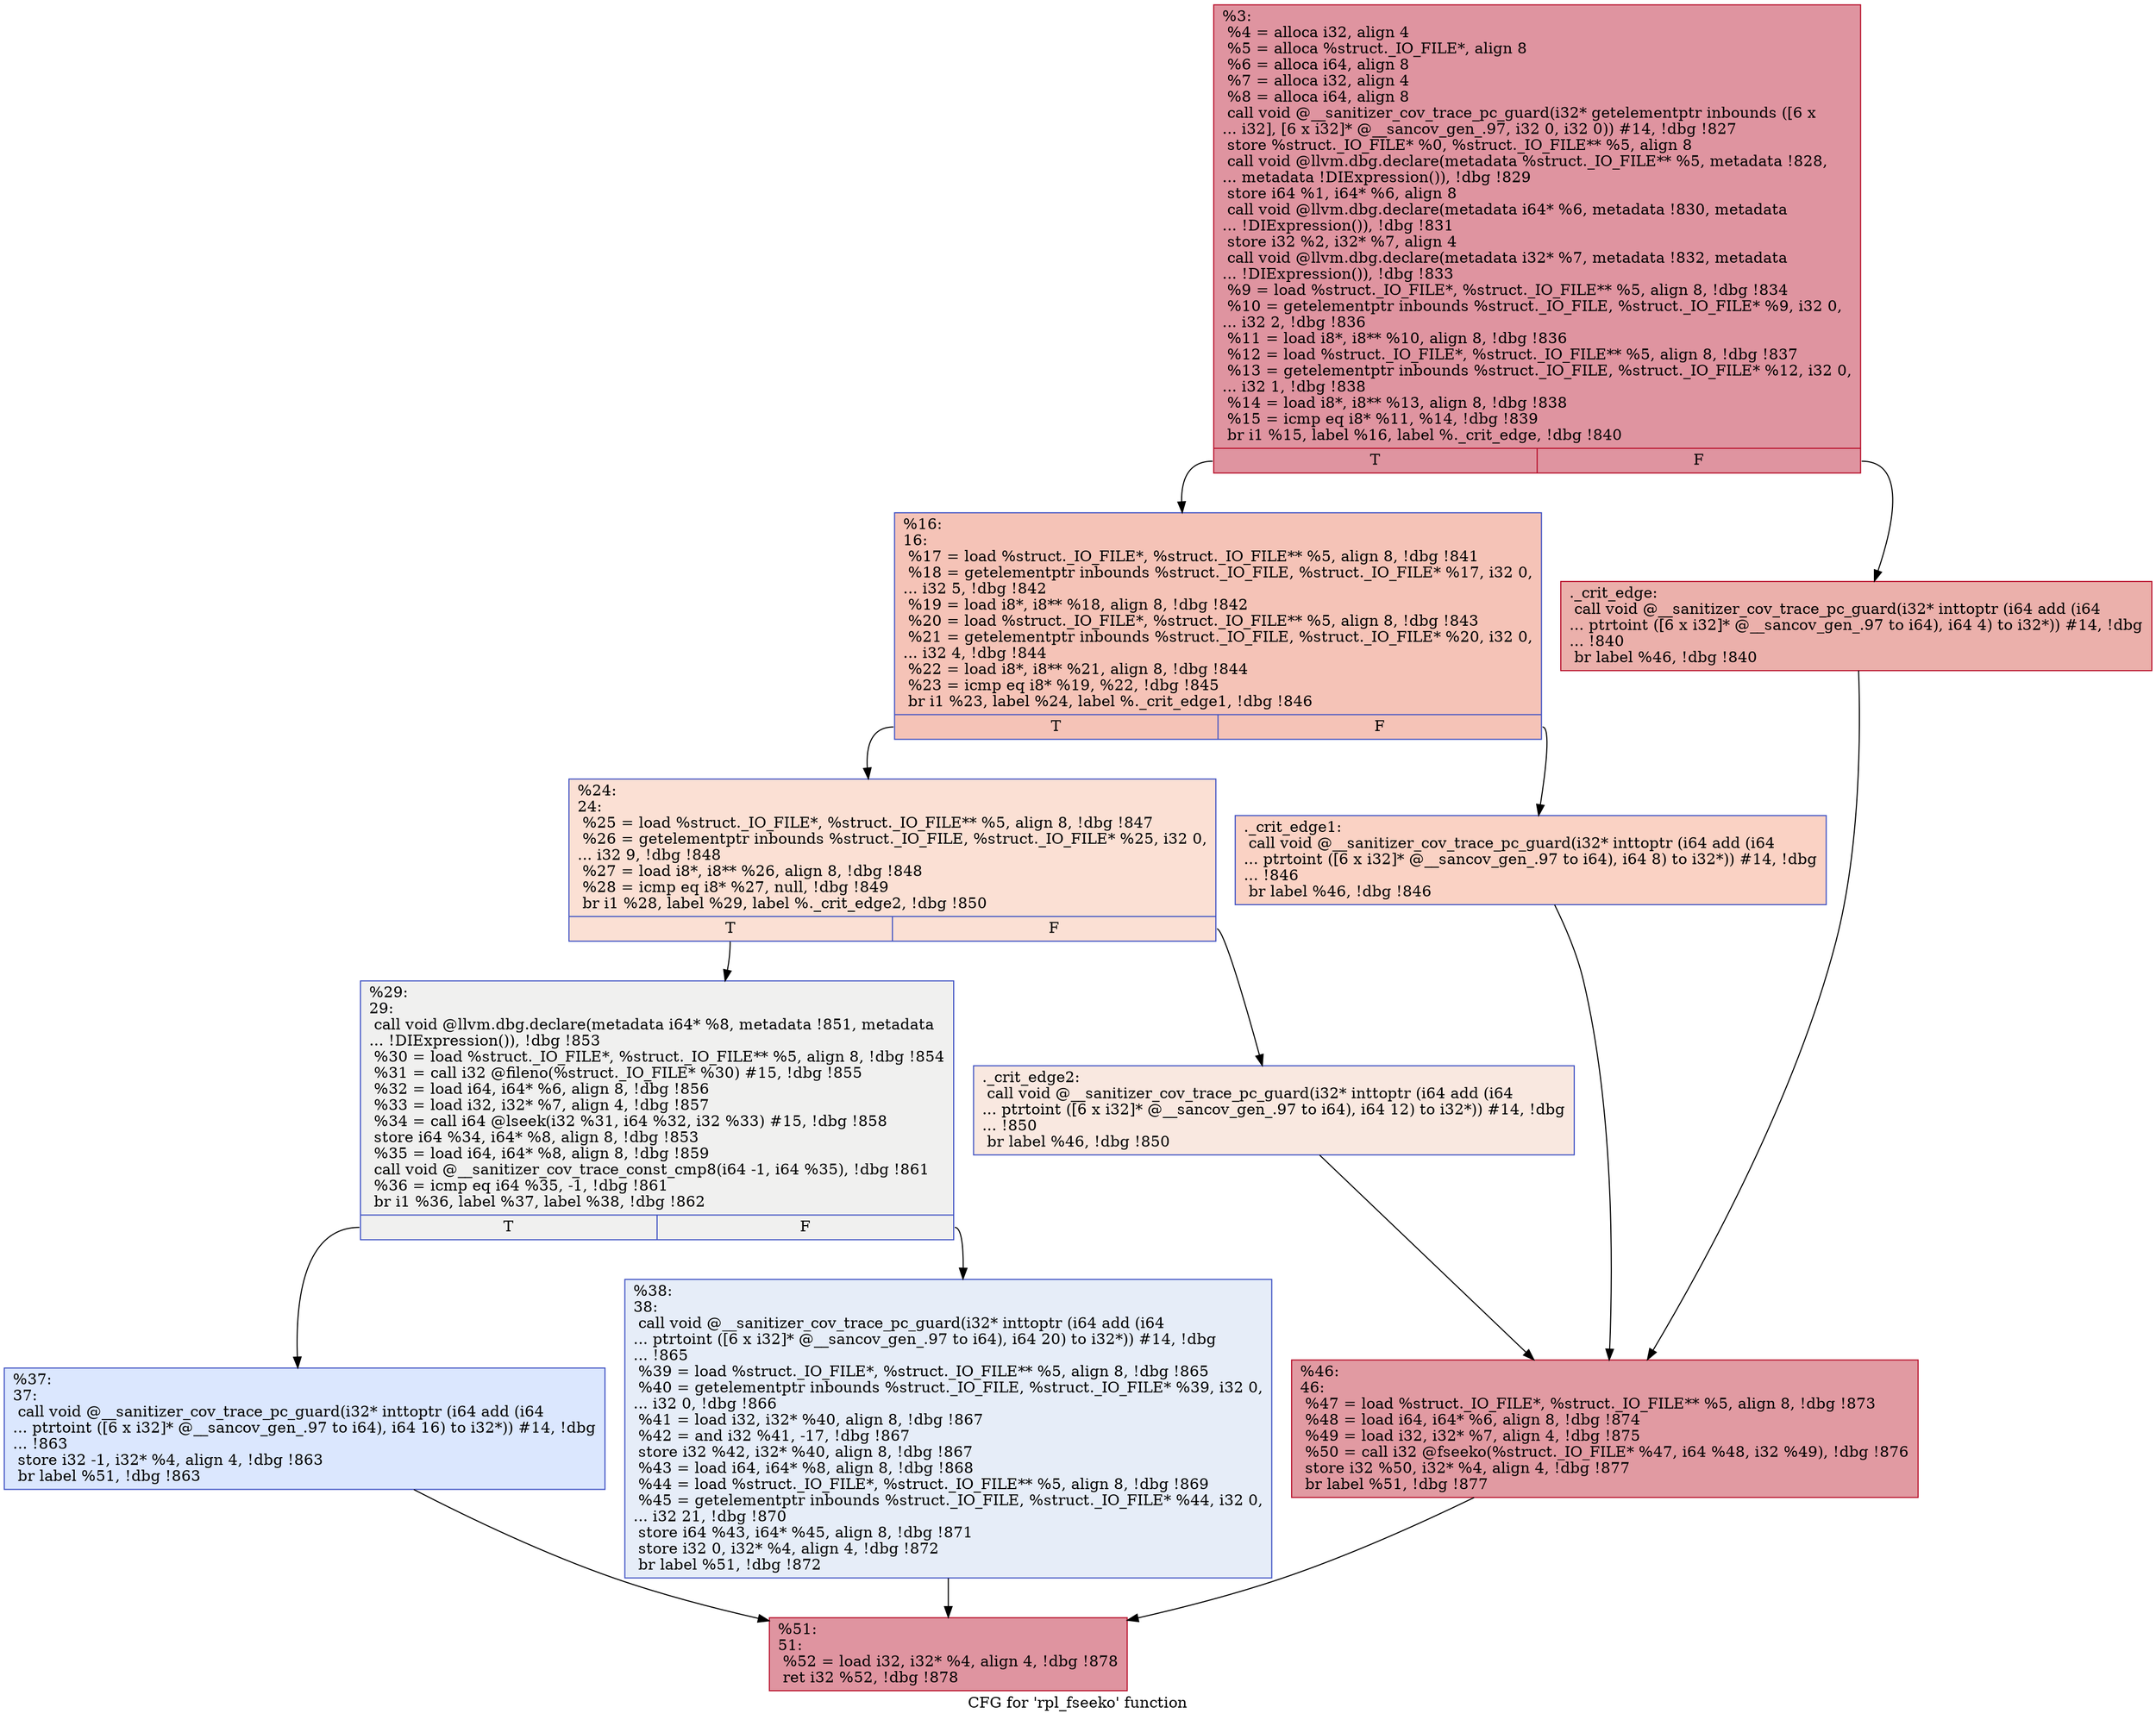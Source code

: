 digraph "CFG for 'rpl_fseeko' function" {
	label="CFG for 'rpl_fseeko' function";

	Node0x55555592cb80 [shape=record,color="#b70d28ff", style=filled, fillcolor="#b70d2870",label="{%3:\l  %4 = alloca i32, align 4\l  %5 = alloca %struct._IO_FILE*, align 8\l  %6 = alloca i64, align 8\l  %7 = alloca i32, align 4\l  %8 = alloca i64, align 8\l  call void @__sanitizer_cov_trace_pc_guard(i32* getelementptr inbounds ([6 x\l... i32], [6 x i32]* @__sancov_gen_.97, i32 0, i32 0)) #14, !dbg !827\l  store %struct._IO_FILE* %0, %struct._IO_FILE** %5, align 8\l  call void @llvm.dbg.declare(metadata %struct._IO_FILE** %5, metadata !828,\l... metadata !DIExpression()), !dbg !829\l  store i64 %1, i64* %6, align 8\l  call void @llvm.dbg.declare(metadata i64* %6, metadata !830, metadata\l... !DIExpression()), !dbg !831\l  store i32 %2, i32* %7, align 4\l  call void @llvm.dbg.declare(metadata i32* %7, metadata !832, metadata\l... !DIExpression()), !dbg !833\l  %9 = load %struct._IO_FILE*, %struct._IO_FILE** %5, align 8, !dbg !834\l  %10 = getelementptr inbounds %struct._IO_FILE, %struct._IO_FILE* %9, i32 0,\l... i32 2, !dbg !836\l  %11 = load i8*, i8** %10, align 8, !dbg !836\l  %12 = load %struct._IO_FILE*, %struct._IO_FILE** %5, align 8, !dbg !837\l  %13 = getelementptr inbounds %struct._IO_FILE, %struct._IO_FILE* %12, i32 0,\l... i32 1, !dbg !838\l  %14 = load i8*, i8** %13, align 8, !dbg !838\l  %15 = icmp eq i8* %11, %14, !dbg !839\l  br i1 %15, label %16, label %._crit_edge, !dbg !840\l|{<s0>T|<s1>F}}"];
	Node0x55555592cb80:s0 -> Node0x55555592ce40;
	Node0x55555592cb80:s1 -> Node0x55555592cdf0;
	Node0x55555592cdf0 [shape=record,color="#b70d28ff", style=filled, fillcolor="#d24b4070",label="{._crit_edge:                                      \l  call void @__sanitizer_cov_trace_pc_guard(i32* inttoptr (i64 add (i64\l... ptrtoint ([6 x i32]* @__sancov_gen_.97 to i64), i64 4) to i32*)) #14, !dbg\l... !840\l  br label %46, !dbg !840\l}"];
	Node0x55555592cdf0 -> Node0x55555592d070;
	Node0x55555592ce40 [shape=record,color="#3d50c3ff", style=filled, fillcolor="#e8765c70",label="{%16:\l16:                                               \l  %17 = load %struct._IO_FILE*, %struct._IO_FILE** %5, align 8, !dbg !841\l  %18 = getelementptr inbounds %struct._IO_FILE, %struct._IO_FILE* %17, i32 0,\l... i32 5, !dbg !842\l  %19 = load i8*, i8** %18, align 8, !dbg !842\l  %20 = load %struct._IO_FILE*, %struct._IO_FILE** %5, align 8, !dbg !843\l  %21 = getelementptr inbounds %struct._IO_FILE, %struct._IO_FILE* %20, i32 0,\l... i32 4, !dbg !844\l  %22 = load i8*, i8** %21, align 8, !dbg !844\l  %23 = icmp eq i8* %19, %22, !dbg !845\l  br i1 %23, label %24, label %._crit_edge1, !dbg !846\l|{<s0>T|<s1>F}}"];
	Node0x55555592ce40:s0 -> Node0x55555592cee0;
	Node0x55555592ce40:s1 -> Node0x55555592ce90;
	Node0x55555592ce90 [shape=record,color="#3d50c3ff", style=filled, fillcolor="#f4987a70",label="{._crit_edge1:                                     \l  call void @__sanitizer_cov_trace_pc_guard(i32* inttoptr (i64 add (i64\l... ptrtoint ([6 x i32]* @__sancov_gen_.97 to i64), i64 8) to i32*)) #14, !dbg\l... !846\l  br label %46, !dbg !846\l}"];
	Node0x55555592ce90 -> Node0x55555592d070;
	Node0x55555592cee0 [shape=record,color="#3d50c3ff", style=filled, fillcolor="#f7b99e70",label="{%24:\l24:                                               \l  %25 = load %struct._IO_FILE*, %struct._IO_FILE** %5, align 8, !dbg !847\l  %26 = getelementptr inbounds %struct._IO_FILE, %struct._IO_FILE* %25, i32 0,\l... i32 9, !dbg !848\l  %27 = load i8*, i8** %26, align 8, !dbg !848\l  %28 = icmp eq i8* %27, null, !dbg !849\l  br i1 %28, label %29, label %._crit_edge2, !dbg !850\l|{<s0>T|<s1>F}}"];
	Node0x55555592cee0:s0 -> Node0x55555592cf80;
	Node0x55555592cee0:s1 -> Node0x55555592cf30;
	Node0x55555592cf30 [shape=record,color="#3d50c3ff", style=filled, fillcolor="#f1ccb870",label="{._crit_edge2:                                     \l  call void @__sanitizer_cov_trace_pc_guard(i32* inttoptr (i64 add (i64\l... ptrtoint ([6 x i32]* @__sancov_gen_.97 to i64), i64 12) to i32*)) #14, !dbg\l... !850\l  br label %46, !dbg !850\l}"];
	Node0x55555592cf30 -> Node0x55555592d070;
	Node0x55555592cf80 [shape=record,color="#3d50c3ff", style=filled, fillcolor="#dedcdb70",label="{%29:\l29:                                               \l  call void @llvm.dbg.declare(metadata i64* %8, metadata !851, metadata\l... !DIExpression()), !dbg !853\l  %30 = load %struct._IO_FILE*, %struct._IO_FILE** %5, align 8, !dbg !854\l  %31 = call i32 @fileno(%struct._IO_FILE* %30) #15, !dbg !855\l  %32 = load i64, i64* %6, align 8, !dbg !856\l  %33 = load i32, i32* %7, align 4, !dbg !857\l  %34 = call i64 @lseek(i32 %31, i64 %32, i32 %33) #15, !dbg !858\l  store i64 %34, i64* %8, align 8, !dbg !853\l  %35 = load i64, i64* %8, align 8, !dbg !859\l  call void @__sanitizer_cov_trace_const_cmp8(i64 -1, i64 %35), !dbg !861\l  %36 = icmp eq i64 %35, -1, !dbg !861\l  br i1 %36, label %37, label %38, !dbg !862\l|{<s0>T|<s1>F}}"];
	Node0x55555592cf80:s0 -> Node0x55555592cfd0;
	Node0x55555592cf80:s1 -> Node0x55555592d020;
	Node0x55555592cfd0 [shape=record,color="#3d50c3ff", style=filled, fillcolor="#aec9fc70",label="{%37:\l37:                                               \l  call void @__sanitizer_cov_trace_pc_guard(i32* inttoptr (i64 add (i64\l... ptrtoint ([6 x i32]* @__sancov_gen_.97 to i64), i64 16) to i32*)) #14, !dbg\l... !863\l  store i32 -1, i32* %4, align 4, !dbg !863\l  br label %51, !dbg !863\l}"];
	Node0x55555592cfd0 -> Node0x55555592d0c0;
	Node0x55555592d020 [shape=record,color="#3d50c3ff", style=filled, fillcolor="#c7d7f070",label="{%38:\l38:                                               \l  call void @__sanitizer_cov_trace_pc_guard(i32* inttoptr (i64 add (i64\l... ptrtoint ([6 x i32]* @__sancov_gen_.97 to i64), i64 20) to i32*)) #14, !dbg\l... !865\l  %39 = load %struct._IO_FILE*, %struct._IO_FILE** %5, align 8, !dbg !865\l  %40 = getelementptr inbounds %struct._IO_FILE, %struct._IO_FILE* %39, i32 0,\l... i32 0, !dbg !866\l  %41 = load i32, i32* %40, align 8, !dbg !867\l  %42 = and i32 %41, -17, !dbg !867\l  store i32 %42, i32* %40, align 8, !dbg !867\l  %43 = load i64, i64* %8, align 8, !dbg !868\l  %44 = load %struct._IO_FILE*, %struct._IO_FILE** %5, align 8, !dbg !869\l  %45 = getelementptr inbounds %struct._IO_FILE, %struct._IO_FILE* %44, i32 0,\l... i32 21, !dbg !870\l  store i64 %43, i64* %45, align 8, !dbg !871\l  store i32 0, i32* %4, align 4, !dbg !872\l  br label %51, !dbg !872\l}"];
	Node0x55555592d020 -> Node0x55555592d0c0;
	Node0x55555592d070 [shape=record,color="#b70d28ff", style=filled, fillcolor="#bb1b2c70",label="{%46:\l46:                                               \l  %47 = load %struct._IO_FILE*, %struct._IO_FILE** %5, align 8, !dbg !873\l  %48 = load i64, i64* %6, align 8, !dbg !874\l  %49 = load i32, i32* %7, align 4, !dbg !875\l  %50 = call i32 @fseeko(%struct._IO_FILE* %47, i64 %48, i32 %49), !dbg !876\l  store i32 %50, i32* %4, align 4, !dbg !877\l  br label %51, !dbg !877\l}"];
	Node0x55555592d070 -> Node0x55555592d0c0;
	Node0x55555592d0c0 [shape=record,color="#b70d28ff", style=filled, fillcolor="#b70d2870",label="{%51:\l51:                                               \l  %52 = load i32, i32* %4, align 4, !dbg !878\l  ret i32 %52, !dbg !878\l}"];
}
